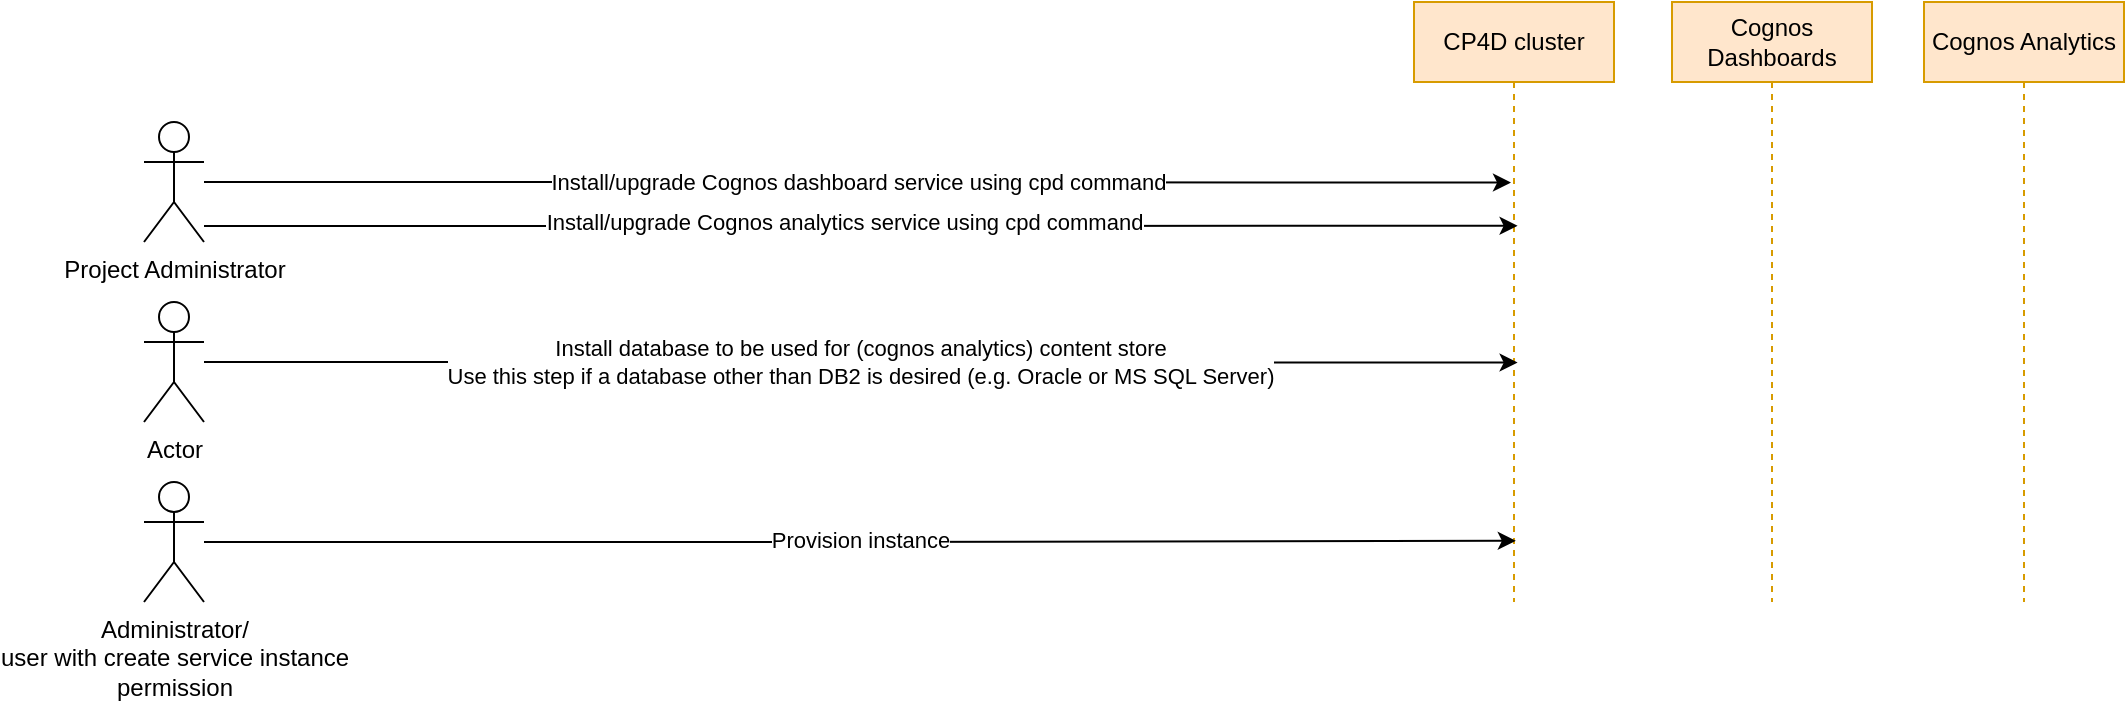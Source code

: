 <mxfile version="13.4.6" type="github">
  <diagram id="7IlClS1Jov7Y3Icy13KO" name="Page-1">
    <mxGraphModel dx="1663" dy="416" grid="1" gridSize="10" guides="1" tooltips="1" connect="1" arrows="1" fold="1" page="1" pageScale="1" pageWidth="850" pageHeight="1100" math="0" shadow="0">
      <root>
        <mxCell id="0" />
        <mxCell id="1" parent="0" />
        <mxCell id="VCkswo2sjKY-mE9S0TnJ-1" value="Cognos Analytics" style="shape=umlLifeline;perimeter=lifelinePerimeter;whiteSpace=wrap;html=1;container=1;collapsible=0;recursiveResize=0;outlineConnect=0;fillColor=#ffe6cc;strokeColor=#d79b00;" vertex="1" parent="1">
          <mxGeometry x="580" y="70" width="100" height="300" as="geometry" />
        </mxCell>
        <mxCell id="VCkswo2sjKY-mE9S0TnJ-2" value="Cognos Dashboards" style="shape=umlLifeline;perimeter=lifelinePerimeter;whiteSpace=wrap;html=1;container=1;collapsible=0;recursiveResize=0;outlineConnect=0;fillColor=#ffe6cc;strokeColor=#d79b00;" vertex="1" parent="1">
          <mxGeometry x="454" y="70" width="100" height="300" as="geometry" />
        </mxCell>
        <mxCell id="VCkswo2sjKY-mE9S0TnJ-3" value="CP4D cluster" style="shape=umlLifeline;perimeter=lifelinePerimeter;whiteSpace=wrap;html=1;container=1;collapsible=0;recursiveResize=0;outlineConnect=0;fillColor=#ffe6cc;strokeColor=#d79b00;" vertex="1" parent="1">
          <mxGeometry x="325" y="70" width="100" height="300" as="geometry" />
        </mxCell>
        <mxCell id="VCkswo2sjKY-mE9S0TnJ-5" value="Install/upgrade Cognos dashboard service using cpd command" style="edgeStyle=orthogonalEdgeStyle;rounded=0;orthogonalLoop=1;jettySize=auto;html=1;entryX=0.485;entryY=0.301;entryDx=0;entryDy=0;entryPerimeter=0;" edge="1" parent="1" source="VCkswo2sjKY-mE9S0TnJ-4" target="VCkswo2sjKY-mE9S0TnJ-3">
          <mxGeometry relative="1" as="geometry" />
        </mxCell>
        <mxCell id="VCkswo2sjKY-mE9S0TnJ-6" style="edgeStyle=orthogonalEdgeStyle;rounded=0;orthogonalLoop=1;jettySize=auto;html=1;entryX=0.518;entryY=0.373;entryDx=0;entryDy=0;entryPerimeter=0;" edge="1" parent="1" source="VCkswo2sjKY-mE9S0TnJ-4" target="VCkswo2sjKY-mE9S0TnJ-3">
          <mxGeometry relative="1" as="geometry">
            <Array as="points">
              <mxPoint x="-130" y="182" />
              <mxPoint x="-130" y="182" />
            </Array>
          </mxGeometry>
        </mxCell>
        <mxCell id="VCkswo2sjKY-mE9S0TnJ-7" value="Install/upgrade Cognos analytics service using cpd command" style="edgeLabel;html=1;align=center;verticalAlign=middle;resizable=0;points=[];" vertex="1" connectable="0" parent="VCkswo2sjKY-mE9S0TnJ-6">
          <mxGeometry x="-0.224" relative="1" as="geometry">
            <mxPoint x="65.24" y="-1.98" as="offset" />
          </mxGeometry>
        </mxCell>
        <mxCell id="VCkswo2sjKY-mE9S0TnJ-4" value="Project Administrator" style="shape=umlActor;verticalLabelPosition=bottom;verticalAlign=top;html=1;" vertex="1" parent="1">
          <mxGeometry x="-310" y="130" width="30" height="60" as="geometry" />
        </mxCell>
        <mxCell id="VCkswo2sjKY-mE9S0TnJ-9" value="Install database to be used for (cognos analytics) content store&lt;br&gt;Use this step if a database other than DB2 is desired (e.g. Oracle or MS SQL Server)" style="edgeStyle=orthogonalEdgeStyle;rounded=0;orthogonalLoop=1;jettySize=auto;html=1;entryX=0.518;entryY=0.601;entryDx=0;entryDy=0;entryPerimeter=0;" edge="1" parent="1" source="VCkswo2sjKY-mE9S0TnJ-8" target="VCkswo2sjKY-mE9S0TnJ-3">
          <mxGeometry relative="1" as="geometry" />
        </mxCell>
        <mxCell id="VCkswo2sjKY-mE9S0TnJ-8" value="Actor" style="shape=umlActor;verticalLabelPosition=bottom;verticalAlign=top;html=1;" vertex="1" parent="1">
          <mxGeometry x="-310" y="220" width="30" height="60" as="geometry" />
        </mxCell>
        <mxCell id="VCkswo2sjKY-mE9S0TnJ-11" value="Provision instance" style="edgeStyle=orthogonalEdgeStyle;rounded=0;orthogonalLoop=1;jettySize=auto;html=1;entryX=0.509;entryY=0.898;entryDx=0;entryDy=0;entryPerimeter=0;" edge="1" parent="1" source="VCkswo2sjKY-mE9S0TnJ-10" target="VCkswo2sjKY-mE9S0TnJ-3">
          <mxGeometry relative="1" as="geometry">
            <mxPoint x="270" y="310" as="targetPoint" />
            <Array as="points" />
          </mxGeometry>
        </mxCell>
        <mxCell id="VCkswo2sjKY-mE9S0TnJ-10" value="Administrator/&lt;br&gt;user with create service instance &lt;br&gt;permission" style="shape=umlActor;verticalLabelPosition=bottom;verticalAlign=top;html=1;" vertex="1" parent="1">
          <mxGeometry x="-310" y="310" width="30" height="60" as="geometry" />
        </mxCell>
      </root>
    </mxGraphModel>
  </diagram>
</mxfile>
